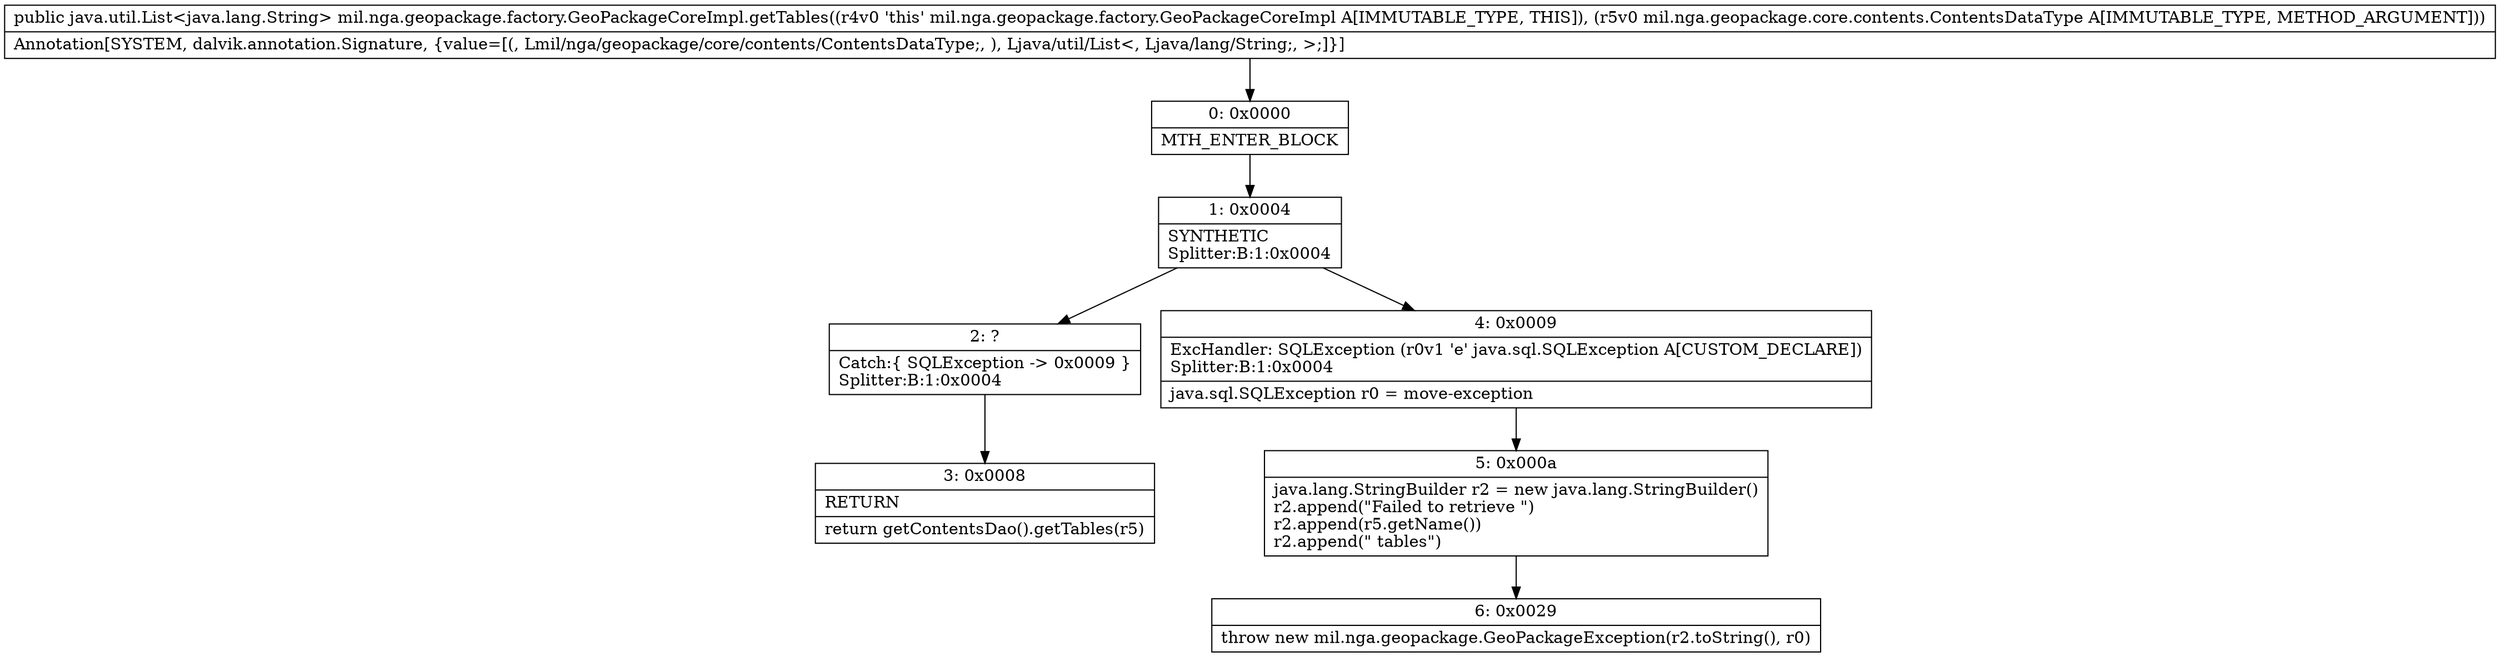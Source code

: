 digraph "CFG formil.nga.geopackage.factory.GeoPackageCoreImpl.getTables(Lmil\/nga\/geopackage\/core\/contents\/ContentsDataType;)Ljava\/util\/List;" {
Node_0 [shape=record,label="{0\:\ 0x0000|MTH_ENTER_BLOCK\l}"];
Node_1 [shape=record,label="{1\:\ 0x0004|SYNTHETIC\lSplitter:B:1:0x0004\l}"];
Node_2 [shape=record,label="{2\:\ ?|Catch:\{ SQLException \-\> 0x0009 \}\lSplitter:B:1:0x0004\l}"];
Node_3 [shape=record,label="{3\:\ 0x0008|RETURN\l|return getContentsDao().getTables(r5)\l}"];
Node_4 [shape=record,label="{4\:\ 0x0009|ExcHandler: SQLException (r0v1 'e' java.sql.SQLException A[CUSTOM_DECLARE])\lSplitter:B:1:0x0004\l|java.sql.SQLException r0 = move\-exception\l}"];
Node_5 [shape=record,label="{5\:\ 0x000a|java.lang.StringBuilder r2 = new java.lang.StringBuilder()\lr2.append(\"Failed to retrieve \")\lr2.append(r5.getName())\lr2.append(\" tables\")\l}"];
Node_6 [shape=record,label="{6\:\ 0x0029|throw new mil.nga.geopackage.GeoPackageException(r2.toString(), r0)\l}"];
MethodNode[shape=record,label="{public java.util.List\<java.lang.String\> mil.nga.geopackage.factory.GeoPackageCoreImpl.getTables((r4v0 'this' mil.nga.geopackage.factory.GeoPackageCoreImpl A[IMMUTABLE_TYPE, THIS]), (r5v0 mil.nga.geopackage.core.contents.ContentsDataType A[IMMUTABLE_TYPE, METHOD_ARGUMENT]))  | Annotation[SYSTEM, dalvik.annotation.Signature, \{value=[(, Lmil\/nga\/geopackage\/core\/contents\/ContentsDataType;, ), Ljava\/util\/List\<, Ljava\/lang\/String;, \>;]\}]\l}"];
MethodNode -> Node_0;
Node_0 -> Node_1;
Node_1 -> Node_2;
Node_1 -> Node_4;
Node_2 -> Node_3;
Node_4 -> Node_5;
Node_5 -> Node_6;
}

